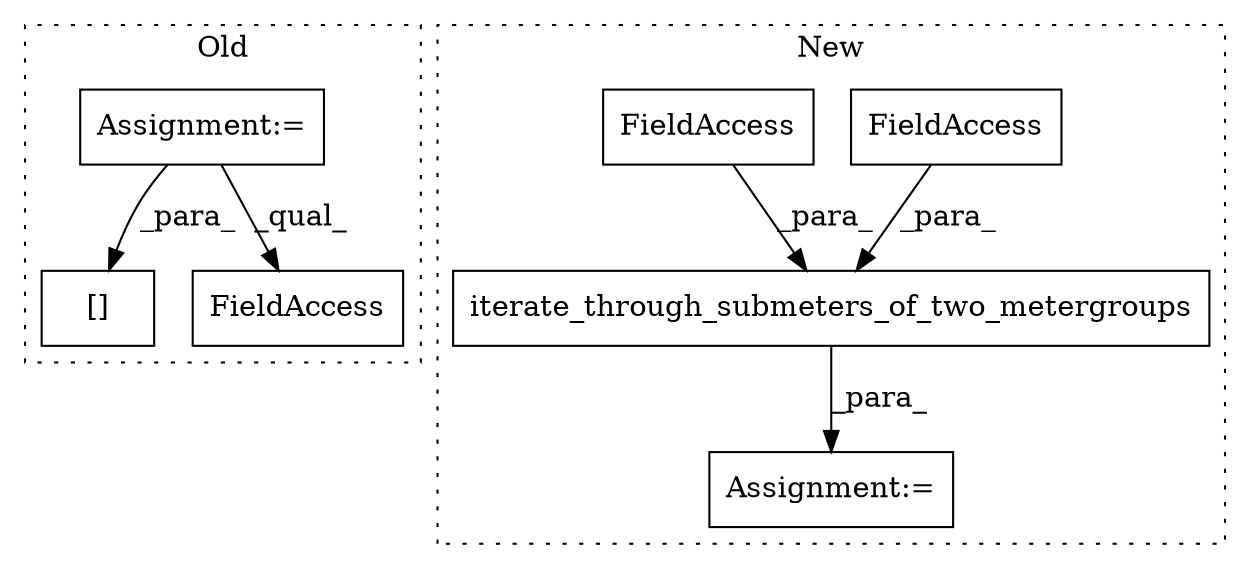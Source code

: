 digraph G {
subgraph cluster0 {
1 [label="[]" a="2" s="2902,2927" l="16,1" shape="box"];
5 [label="Assignment:=" a="7" s="2784,2868" l="53,2" shape="box"];
6 [label="FieldAccess" a="22" s="2931" l="44" shape="box"];
label = "Old";
style="dotted";
}
subgraph cluster1 {
2 [label="iterate_through_submeters_of_two_metergroups" a="32" s="3013,3082" l="45,1" shape="box"];
3 [label="FieldAccess" a="22" s="3058" l="11" shape="box"];
4 [label="FieldAccess" a="22" s="3070" l="12" shape="box"];
7 [label="Assignment:=" a="7" s="3089,3205" l="72,2" shape="box"];
label = "New";
style="dotted";
}
2 -> 7 [label="_para_"];
3 -> 2 [label="_para_"];
4 -> 2 [label="_para_"];
5 -> 1 [label="_para_"];
5 -> 6 [label="_qual_"];
}